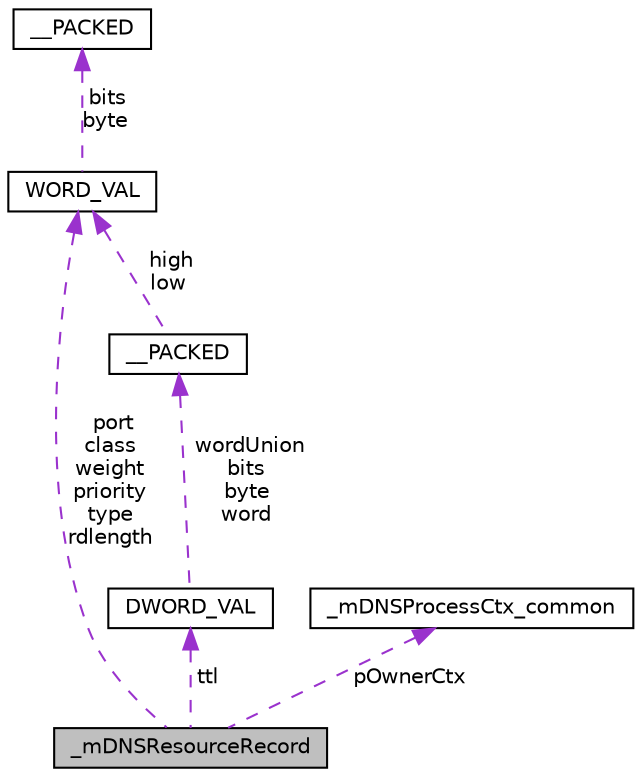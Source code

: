 digraph "_mDNSResourceRecord"
{
  edge [fontname="Helvetica",fontsize="10",labelfontname="Helvetica",labelfontsize="10"];
  node [fontname="Helvetica",fontsize="10",shape=record];
  Node1 [label="_mDNSResourceRecord",height=0.2,width=0.4,color="black", fillcolor="grey75", style="filled", fontcolor="black"];
  Node2 -> Node1 [dir="back",color="darkorchid3",fontsize="10",style="dashed",label=" port\nclass\nweight\npriority\ntype\nrdlength" ,fontname="Helvetica"];
  Node2 [label="WORD_VAL",height=0.2,width=0.4,color="black", fillcolor="white", style="filled",URL="$union_w_o_r_d___v_a_l.html"];
  Node3 -> Node2 [dir="back",color="darkorchid3",fontsize="10",style="dashed",label=" bits\nbyte" ,fontname="Helvetica"];
  Node3 [label="__PACKED",height=0.2,width=0.4,color="black", fillcolor="white", style="filled",URL="$struct_w_o_r_d___v_a_l_1_1_____p_a_c_k_e_d.html"];
  Node4 -> Node1 [dir="back",color="darkorchid3",fontsize="10",style="dashed",label=" pOwnerCtx" ,fontname="Helvetica"];
  Node4 [label="_mDNSProcessCtx_common",height=0.2,width=0.4,color="black", fillcolor="white", style="filled",URL="$struct__m_d_n_s_process_ctx__common.html"];
  Node5 -> Node1 [dir="back",color="darkorchid3",fontsize="10",style="dashed",label=" ttl" ,fontname="Helvetica"];
  Node5 [label="DWORD_VAL",height=0.2,width=0.4,color="black", fillcolor="white", style="filled",URL="$union_d_w_o_r_d___v_a_l.html"];
  Node6 -> Node5 [dir="back",color="darkorchid3",fontsize="10",style="dashed",label=" wordUnion\nbits\nbyte\nword" ,fontname="Helvetica"];
  Node6 [label="__PACKED",height=0.2,width=0.4,color="black", fillcolor="white", style="filled",URL="$struct_d_w_o_r_d___v_a_l_1_1_____p_a_c_k_e_d.html"];
  Node2 -> Node6 [dir="back",color="darkorchid3",fontsize="10",style="dashed",label=" high\nlow" ,fontname="Helvetica"];
}
